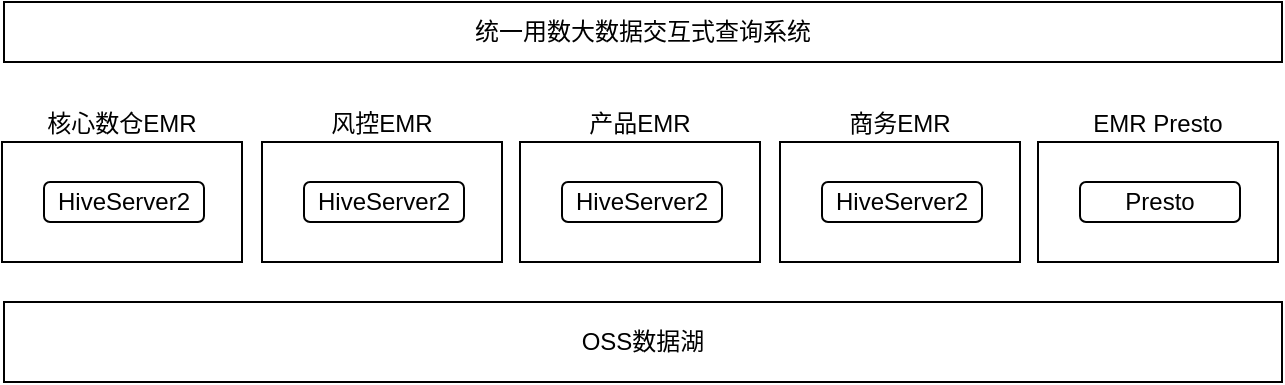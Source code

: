 <mxfile version="14.0.4" type="github"><diagram id="zX0LKrRPOxZzMG7xesd7" name="Page-1"><mxGraphModel dx="946" dy="469" grid="1" gridSize="10" guides="1" tooltips="1" connect="1" arrows="1" fold="1" page="1" pageScale="1" pageWidth="827" pageHeight="1169" math="0" shadow="0"><root><mxCell id="0"/><mxCell id="1" parent="0"/><mxCell id="h8_jYtEoB-iiLDCHuoi3-4" value="统一用数大数据交互式查询系统" style="rounded=0;whiteSpace=wrap;html=1;" vertex="1" parent="1"><mxGeometry x="121" y="440" width="639" height="30" as="geometry"/></mxCell><mxCell id="h8_jYtEoB-iiLDCHuoi3-5" value="核心数仓EMR" style="rounded=0;whiteSpace=wrap;html=1;labelPosition=center;verticalLabelPosition=top;align=center;verticalAlign=bottom;" vertex="1" parent="1"><mxGeometry x="120" y="510" width="120" height="60" as="geometry"/></mxCell><mxCell id="h8_jYtEoB-iiLDCHuoi3-6" value="HiveServer2" style="rounded=1;whiteSpace=wrap;html=1;" vertex="1" parent="1"><mxGeometry x="141" y="530" width="80" height="20" as="geometry"/></mxCell><mxCell id="h8_jYtEoB-iiLDCHuoi3-7" value="风控EMR" style="rounded=0;whiteSpace=wrap;html=1;labelPosition=center;verticalLabelPosition=top;align=center;verticalAlign=bottom;" vertex="1" parent="1"><mxGeometry x="250" y="510" width="120" height="60" as="geometry"/></mxCell><mxCell id="h8_jYtEoB-iiLDCHuoi3-8" value="HiveServer2" style="rounded=1;whiteSpace=wrap;html=1;" vertex="1" parent="1"><mxGeometry x="271" y="530" width="80" height="20" as="geometry"/></mxCell><mxCell id="h8_jYtEoB-iiLDCHuoi3-9" value="产品EMR" style="rounded=0;whiteSpace=wrap;html=1;labelPosition=center;verticalLabelPosition=top;align=center;verticalAlign=bottom;" vertex="1" parent="1"><mxGeometry x="379" y="510" width="120" height="60" as="geometry"/></mxCell><mxCell id="h8_jYtEoB-iiLDCHuoi3-10" value="HiveServer2" style="rounded=1;whiteSpace=wrap;html=1;" vertex="1" parent="1"><mxGeometry x="400" y="530" width="80" height="20" as="geometry"/></mxCell><mxCell id="h8_jYtEoB-iiLDCHuoi3-11" value="商务EMR" style="rounded=0;whiteSpace=wrap;html=1;labelPosition=center;verticalLabelPosition=top;align=center;verticalAlign=bottom;" vertex="1" parent="1"><mxGeometry x="509" y="510" width="120" height="60" as="geometry"/></mxCell><mxCell id="h8_jYtEoB-iiLDCHuoi3-12" value="HiveServer2" style="rounded=1;whiteSpace=wrap;html=1;" vertex="1" parent="1"><mxGeometry x="530" y="530" width="80" height="20" as="geometry"/></mxCell><mxCell id="h8_jYtEoB-iiLDCHuoi3-14" value="OSS数据湖" style="rounded=0;whiteSpace=wrap;html=1;" vertex="1" parent="1"><mxGeometry x="121" y="590" width="639" height="40" as="geometry"/></mxCell><mxCell id="h8_jYtEoB-iiLDCHuoi3-15" value="EMR Presto" style="rounded=0;whiteSpace=wrap;html=1;labelPosition=center;verticalLabelPosition=top;align=center;verticalAlign=bottom;" vertex="1" parent="1"><mxGeometry x="638" y="510" width="120" height="60" as="geometry"/></mxCell><mxCell id="h8_jYtEoB-iiLDCHuoi3-16" value="Presto" style="rounded=1;whiteSpace=wrap;html=1;" vertex="1" parent="1"><mxGeometry x="659" y="530" width="80" height="20" as="geometry"/></mxCell></root></mxGraphModel></diagram></mxfile>